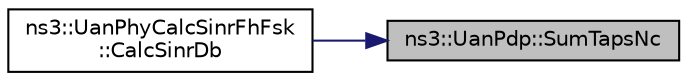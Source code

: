digraph "ns3::UanPdp::SumTapsNc"
{
 // LATEX_PDF_SIZE
  edge [fontname="Helvetica",fontsize="10",labelfontname="Helvetica",labelfontsize="10"];
  node [fontname="Helvetica",fontsize="10",shape=record];
  rankdir="RL";
  Node1 [label="ns3::UanPdp::SumTapsNc",height=0.2,width=0.4,color="black", fillcolor="grey75", style="filled", fontcolor="black",tooltip="Compute the non-coherent sum of tap amplitudes between a start and end time."];
  Node1 -> Node2 [dir="back",color="midnightblue",fontsize="10",style="solid",fontname="Helvetica"];
  Node2 [label="ns3::UanPhyCalcSinrFhFsk\l::CalcSinrDb",height=0.2,width=0.4,color="black", fillcolor="white", style="filled",URL="$classns3_1_1_uan_phy_calc_sinr_fh_fsk.html#a482c22fe961d64d5a624171f69fa34f9",tooltip="Calculate the SINR value for a packet."];
}
